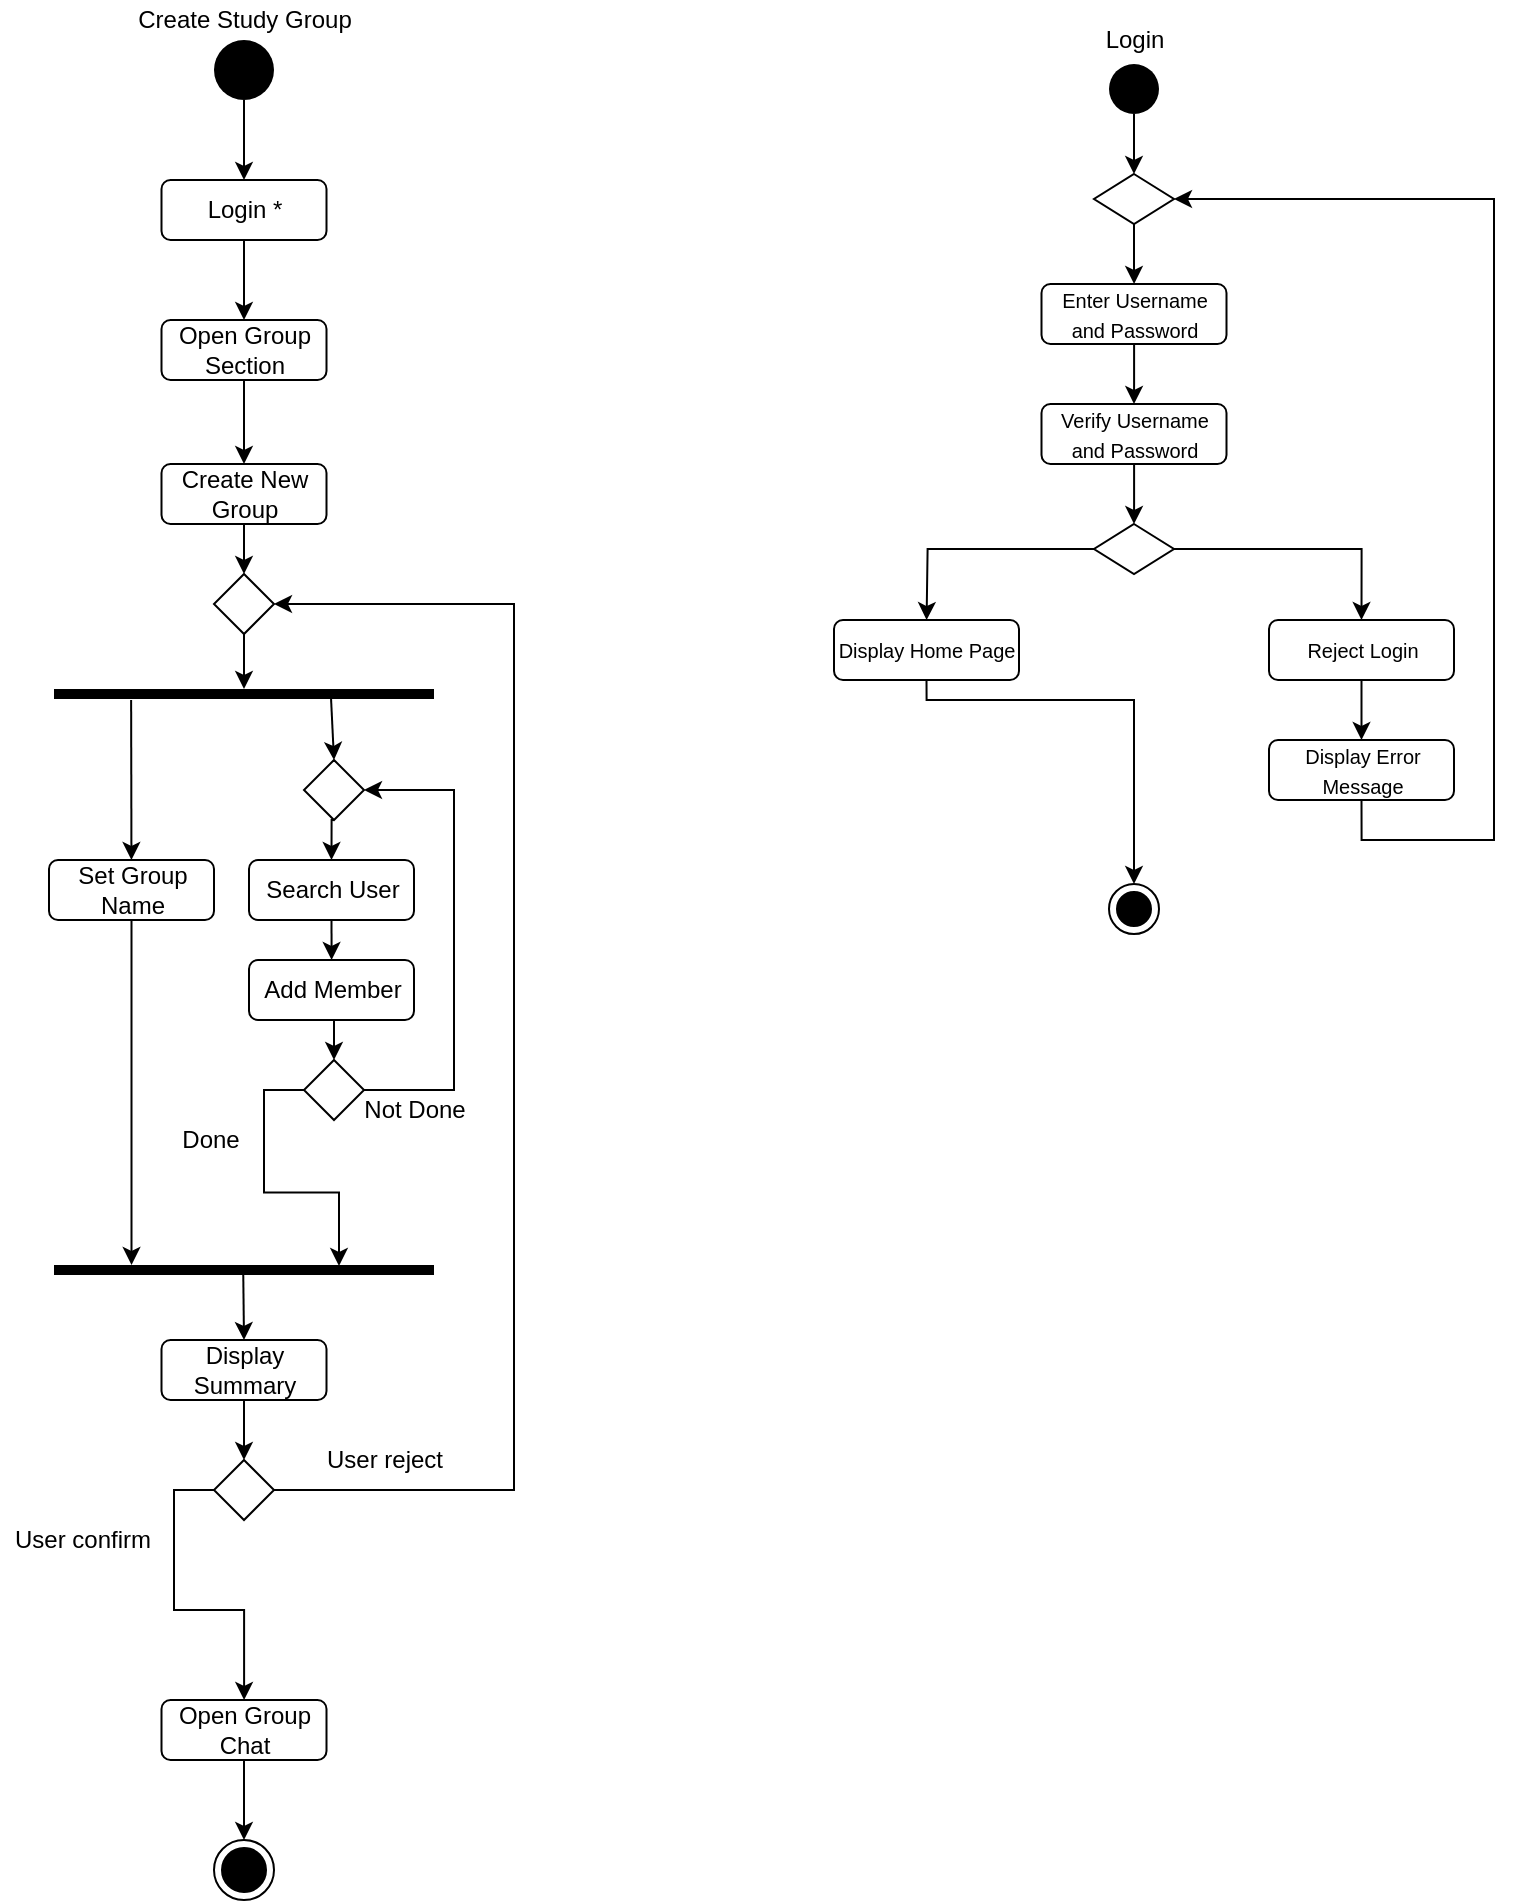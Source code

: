 <mxfile version="14.0.1" type="github">
  <diagram id="r82NWTovZ3MH9WTUeBnZ" name="Page-1">
    <mxGraphModel dx="1635" dy="913" grid="1" gridSize="10" guides="1" tooltips="1" connect="1" arrows="1" fold="1" page="1" pageScale="1" pageWidth="827" pageHeight="1169" math="0" shadow="0">
      <root>
        <mxCell id="0" />
        <mxCell id="1" parent="0" />
        <mxCell id="puOc4fWGk2opNbul8G5w-4" style="edgeStyle=orthogonalEdgeStyle;rounded=0;orthogonalLoop=1;jettySize=auto;html=1;exitX=0.5;exitY=1;exitDx=0;exitDy=0;entryX=0.5;entryY=0;entryDx=0;entryDy=0;" parent="1" source="puOc4fWGk2opNbul8G5w-1" target="puOc4fWGk2opNbul8G5w-3" edge="1">
          <mxGeometry relative="1" as="geometry" />
        </mxCell>
        <mxCell id="puOc4fWGk2opNbul8G5w-1" value="" style="ellipse;fillColor=#000000;strokeColor=none;" parent="1" vertex="1">
          <mxGeometry x="160" y="50" width="30" height="30" as="geometry" />
        </mxCell>
        <mxCell id="puOc4fWGk2opNbul8G5w-2" value="Create Study Group" style="text;html=1;align=center;verticalAlign=middle;resizable=0;points=[];autosize=1;" parent="1" vertex="1">
          <mxGeometry x="115" y="30" width="120" height="20" as="geometry" />
        </mxCell>
        <mxCell id="puOc4fWGk2opNbul8G5w-26" style="edgeStyle=orthogonalEdgeStyle;rounded=0;orthogonalLoop=1;jettySize=auto;html=1;exitX=0.5;exitY=1;exitDx=0;exitDy=0;entryX=0.5;entryY=0;entryDx=0;entryDy=0;" parent="1" source="puOc4fWGk2opNbul8G5w-3" target="puOc4fWGk2opNbul8G5w-24" edge="1">
          <mxGeometry relative="1" as="geometry" />
        </mxCell>
        <mxCell id="puOc4fWGk2opNbul8G5w-3" value="Login *" style="rounded=1;whiteSpace=wrap;html=1;" parent="1" vertex="1">
          <mxGeometry x="133.75" y="120" width="82.5" height="30" as="geometry" />
        </mxCell>
        <mxCell id="puOc4fWGk2opNbul8G5w-5" style="edgeStyle=orthogonalEdgeStyle;rounded=0;orthogonalLoop=1;jettySize=auto;html=1;entryX=0.5;entryY=0;entryDx=0;entryDy=0;entryPerimeter=0;" parent="1" source="puOc4fWGk2opNbul8G5w-6" target="puOc4fWGk2opNbul8G5w-8" edge="1">
          <mxGeometry relative="1" as="geometry" />
        </mxCell>
        <mxCell id="puOc4fWGk2opNbul8G5w-6" value="" style="ellipse;fillColor=#000000;strokeColor=none;" parent="1" vertex="1">
          <mxGeometry x="607.5" y="62" width="25" height="25" as="geometry" />
        </mxCell>
        <mxCell id="puOc4fWGk2opNbul8G5w-7" style="edgeStyle=orthogonalEdgeStyle;rounded=0;orthogonalLoop=1;jettySize=auto;html=1;" parent="1" source="puOc4fWGk2opNbul8G5w-8" target="puOc4fWGk2opNbul8G5w-10" edge="1">
          <mxGeometry relative="1" as="geometry" />
        </mxCell>
        <mxCell id="puOc4fWGk2opNbul8G5w-8" value="" style="strokeWidth=1;html=1;shape=mxgraph.flowchart.decision;whiteSpace=wrap;fillColor=#ffffff;" parent="1" vertex="1">
          <mxGeometry x="600" y="117" width="40" height="25" as="geometry" />
        </mxCell>
        <mxCell id="puOc4fWGk2opNbul8G5w-9" style="edgeStyle=orthogonalEdgeStyle;rounded=0;orthogonalLoop=1;jettySize=auto;html=1;entryX=0.5;entryY=0;entryDx=0;entryDy=0;" parent="1" source="puOc4fWGk2opNbul8G5w-10" target="puOc4fWGk2opNbul8G5w-13" edge="1">
          <mxGeometry relative="1" as="geometry" />
        </mxCell>
        <mxCell id="puOc4fWGk2opNbul8G5w-10" value="&lt;span style=&quot;font-size: 10px&quot;&gt;Enter Username and Password&lt;/span&gt;" style="rounded=1;whiteSpace=wrap;html=1;strokeWidth=1;" parent="1" vertex="1">
          <mxGeometry x="573.75" y="172" width="92.5" height="30" as="geometry" />
        </mxCell>
        <mxCell id="puOc4fWGk2opNbul8G5w-11" value="Login" style="text;html=1;align=center;verticalAlign=middle;resizable=0;points=[];autosize=1;" parent="1" vertex="1">
          <mxGeometry x="600" y="40" width="40" height="20" as="geometry" />
        </mxCell>
        <mxCell id="puOc4fWGk2opNbul8G5w-12" style="edgeStyle=orthogonalEdgeStyle;rounded=0;orthogonalLoop=1;jettySize=auto;html=1;entryX=0.5;entryY=0;entryDx=0;entryDy=0;entryPerimeter=0;" parent="1" source="puOc4fWGk2opNbul8G5w-13" target="puOc4fWGk2opNbul8G5w-16" edge="1">
          <mxGeometry relative="1" as="geometry" />
        </mxCell>
        <mxCell id="puOc4fWGk2opNbul8G5w-13" value="&lt;span style=&quot;font-size: 10px&quot;&gt;Verify Username and Password&lt;/span&gt;" style="rounded=1;whiteSpace=wrap;html=1;strokeWidth=1;" parent="1" vertex="1">
          <mxGeometry x="573.75" y="232" width="92.5" height="30" as="geometry" />
        </mxCell>
        <mxCell id="puOc4fWGk2opNbul8G5w-14" style="edgeStyle=orthogonalEdgeStyle;rounded=0;orthogonalLoop=1;jettySize=auto;html=1;entryX=0.5;entryY=0;entryDx=0;entryDy=0;" parent="1" source="puOc4fWGk2opNbul8G5w-16" target="puOc4fWGk2opNbul8G5w-18" edge="1">
          <mxGeometry relative="1" as="geometry" />
        </mxCell>
        <mxCell id="puOc4fWGk2opNbul8G5w-15" style="edgeStyle=orthogonalEdgeStyle;rounded=0;orthogonalLoop=1;jettySize=auto;html=1;" parent="1" source="puOc4fWGk2opNbul8G5w-16" edge="1">
          <mxGeometry relative="1" as="geometry">
            <mxPoint x="516.3" y="340" as="targetPoint" />
          </mxGeometry>
        </mxCell>
        <mxCell id="puOc4fWGk2opNbul8G5w-16" value="" style="strokeWidth=1;html=1;shape=mxgraph.flowchart.decision;whiteSpace=wrap;fillColor=#ffffff;" parent="1" vertex="1">
          <mxGeometry x="600" y="292" width="40" height="25" as="geometry" />
        </mxCell>
        <mxCell id="puOc4fWGk2opNbul8G5w-17" style="edgeStyle=orthogonalEdgeStyle;rounded=0;orthogonalLoop=1;jettySize=auto;html=1;entryX=0.5;entryY=0;entryDx=0;entryDy=0;" parent="1" source="puOc4fWGk2opNbul8G5w-18" target="puOc4fWGk2opNbul8G5w-21" edge="1">
          <mxGeometry relative="1" as="geometry" />
        </mxCell>
        <mxCell id="puOc4fWGk2opNbul8G5w-18" value="&lt;span style=&quot;font-size: 10px&quot;&gt;Reject Login&lt;/span&gt;" style="rounded=1;whiteSpace=wrap;html=1;strokeWidth=1;" parent="1" vertex="1">
          <mxGeometry x="687.5" y="340" width="92.5" height="30" as="geometry" />
        </mxCell>
        <mxCell id="puOc4fWGk2opNbul8G5w-19" style="edgeStyle=orthogonalEdgeStyle;rounded=0;orthogonalLoop=1;jettySize=auto;html=1;entryX=0.5;entryY=0;entryDx=0;entryDy=0;exitX=0.5;exitY=1;exitDx=0;exitDy=0;" parent="1" target="puOc4fWGk2opNbul8G5w-22" edge="1">
          <mxGeometry relative="1" as="geometry">
            <mxPoint x="516.25" y="370" as="sourcePoint" />
            <Array as="points">
              <mxPoint x="516" y="380" />
              <mxPoint x="620" y="380" />
            </Array>
          </mxGeometry>
        </mxCell>
        <mxCell id="puOc4fWGk2opNbul8G5w-20" style="edgeStyle=orthogonalEdgeStyle;rounded=0;orthogonalLoop=1;jettySize=auto;html=1;exitX=0.5;exitY=1;exitDx=0;exitDy=0;entryX=1;entryY=0.5;entryDx=0;entryDy=0;entryPerimeter=0;" parent="1" source="puOc4fWGk2opNbul8G5w-21" target="puOc4fWGk2opNbul8G5w-8" edge="1">
          <mxGeometry relative="1" as="geometry">
            <Array as="points">
              <mxPoint x="734" y="450" />
              <mxPoint x="800" y="450" />
              <mxPoint x="800" y="130" />
            </Array>
          </mxGeometry>
        </mxCell>
        <mxCell id="puOc4fWGk2opNbul8G5w-21" value="&lt;span style=&quot;font-size: 10px&quot;&gt;Display Error Message&lt;/span&gt;" style="rounded=1;whiteSpace=wrap;html=1;strokeWidth=1;" parent="1" vertex="1">
          <mxGeometry x="687.5" y="400" width="92.5" height="30" as="geometry" />
        </mxCell>
        <mxCell id="puOc4fWGk2opNbul8G5w-22" value="" style="ellipse;html=1;shape=endState;fillColor=#000000;strokeColor=#000000;" parent="1" vertex="1">
          <mxGeometry x="607.5" y="472" width="25" height="25" as="geometry" />
        </mxCell>
        <mxCell id="puOc4fWGk2opNbul8G5w-23" value="&lt;span style=&quot;font-size: 10px&quot;&gt;Display Home Page&lt;/span&gt;" style="rounded=1;whiteSpace=wrap;html=1;strokeWidth=1;" parent="1" vertex="1">
          <mxGeometry x="470" y="340" width="92.5" height="30" as="geometry" />
        </mxCell>
        <mxCell id="puOc4fWGk2opNbul8G5w-27" style="edgeStyle=orthogonalEdgeStyle;rounded=0;orthogonalLoop=1;jettySize=auto;html=1;exitX=0.5;exitY=1;exitDx=0;exitDy=0;entryX=0.5;entryY=0;entryDx=0;entryDy=0;" parent="1" source="puOc4fWGk2opNbul8G5w-24" target="puOc4fWGk2opNbul8G5w-25" edge="1">
          <mxGeometry relative="1" as="geometry" />
        </mxCell>
        <mxCell id="puOc4fWGk2opNbul8G5w-24" value="Open Group Section&lt;span style=&quot;color: rgba(0 , 0 , 0 , 0) ; font-family: monospace ; font-size: 0px&quot;&gt;%3CmxGraphModel%3E%3Croot%3E%3CmxCell%20id%3D%220%22%2F%3E%3CmxCell%20id%3D%221%22%20parent%3D%220%22%2F%3E%3CmxCell%20id%3D%222%22%20value%3D%22Login%20*%22%20style%3D%22rounded%3D1%3BwhiteSpace%3Dwrap%3Bhtml%3D1%3B%22%20vertex%3D%221%22%20parent%3D%221%22%3E%3CmxGeometry%20x%3D%22133.75%22%20y%3D%22120%22%20width%3D%2282.5%22%20height%3D%2230%22%20as%3D%22geometry%22%2F%3E%3C%2FmxCell%3E%3C%2Froot%3E%3C%2FmxGraphModel%3E&lt;/span&gt;&lt;span style=&quot;color: rgba(0 , 0 , 0 , 0) ; font-family: monospace ; font-size: 0px&quot;&gt;%3CmxGraphModel%3E%3Croot%3E%3CmxCell%20id%3D%220%22%2F%3E%3CmxCell%20id%3D%221%22%20parent%3D%220%22%2F%3E%3CmxCell%20id%3D%222%22%20value%3D%22Login%20*%22%20style%3D%22rounded%3D1%3BwhiteSpace%3Dwrap%3Bhtml%3D1%3B%22%20vertex%3D%221%22%20parent%3D%221%22%3E%3CmxGeometry%20x%3D%22133.75%22%20y%3D%22120%22%20width%3D%2282.5%22%20height%3D%2230%22%20as%3D%22geometry%22%2F%3E%3C%2FmxCell%3E%3C%2Froot%3E%3C%2FmxGraphModel%3E&lt;/span&gt;" style="rounded=1;whiteSpace=wrap;html=1;" parent="1" vertex="1">
          <mxGeometry x="133.75" y="190" width="82.5" height="30" as="geometry" />
        </mxCell>
        <mxCell id="puOc4fWGk2opNbul8G5w-35" style="edgeStyle=orthogonalEdgeStyle;rounded=0;orthogonalLoop=1;jettySize=auto;html=1;exitX=0.5;exitY=1;exitDx=0;exitDy=0;" parent="1" source="puOc4fWGk2opNbul8G5w-51" edge="1">
          <mxGeometry relative="1" as="geometry">
            <mxPoint x="175" y="330" as="targetPoint" />
          </mxGeometry>
        </mxCell>
        <mxCell id="puOc4fWGk2opNbul8G5w-25" value="Create New Group" style="rounded=1;whiteSpace=wrap;html=1;" parent="1" vertex="1">
          <mxGeometry x="133.75" y="262" width="82.5" height="30" as="geometry" />
        </mxCell>
        <mxCell id="puOc4fWGk2opNbul8G5w-28" value="" style="html=1;points=[];perimeter=orthogonalPerimeter;fillColor=#000000;strokeColor=none;rotation=90;" parent="1" vertex="1">
          <mxGeometry x="172.5" y="282" width="5" height="190" as="geometry" />
        </mxCell>
        <mxCell id="puOc4fWGk2opNbul8G5w-29" value="" style="html=1;points=[];perimeter=orthogonalPerimeter;fillColor=#000000;strokeColor=none;rotation=90;" parent="1" vertex="1">
          <mxGeometry x="172.5" y="570" width="5" height="190" as="geometry" />
        </mxCell>
        <mxCell id="puOc4fWGk2opNbul8G5w-36" style="edgeStyle=orthogonalEdgeStyle;rounded=0;orthogonalLoop=1;jettySize=auto;html=1;exitX=0.5;exitY=1;exitDx=0;exitDy=0;entryX=0;entryY=0.796;entryDx=0;entryDy=0;entryPerimeter=0;" parent="1" source="puOc4fWGk2opNbul8G5w-31" target="puOc4fWGk2opNbul8G5w-29" edge="1">
          <mxGeometry relative="1" as="geometry" />
        </mxCell>
        <mxCell id="puOc4fWGk2opNbul8G5w-31" value="Set Group Name" style="rounded=1;whiteSpace=wrap;html=1;" parent="1" vertex="1">
          <mxGeometry x="77.5" y="460" width="82.5" height="30" as="geometry" />
        </mxCell>
        <mxCell id="puOc4fWGk2opNbul8G5w-38" style="edgeStyle=orthogonalEdgeStyle;rounded=0;orthogonalLoop=1;jettySize=auto;html=1;exitX=0.5;exitY=1;exitDx=0;exitDy=0;" parent="1" source="puOc4fWGk2opNbul8G5w-33" target="puOc4fWGk2opNbul8G5w-34" edge="1">
          <mxGeometry relative="1" as="geometry" />
        </mxCell>
        <mxCell id="puOc4fWGk2opNbul8G5w-33" value="Search User&lt;span style=&quot;color: rgba(0 , 0 , 0 , 0) ; font-family: monospace ; font-size: 0px&quot;&gt;%3CmxGraphModel%3E%3Croot%3E%3CmxCell%20id%3D%220%22%2F%3E%3CmxCell%20id%3D%221%22%20parent%3D%220%22%2F%3E%3CmxCell%20id%3D%222%22%20value%3D%22Set%20Group%20Name%22%20style%3D%22rounded%3D1%3BwhiteSpace%3Dwrap%3Bhtml%3D1%3B%22%20vertex%3D%221%22%20parent%3D%221%22%3E%3CmxGeometry%20x%3D%2277.5%22%20y%3D%22370%22%20width%3D%2282.5%22%20height%3D%2230%22%20as%3D%22geometry%22%2F%3E%3C%2FmxCell%3E%3C%2Froot%3E%3C%2FmxGraphModel%3&lt;/span&gt;" style="rounded=1;whiteSpace=wrap;html=1;" parent="1" vertex="1">
          <mxGeometry x="177.5" y="460" width="82.5" height="30" as="geometry" />
        </mxCell>
        <mxCell id="puOc4fWGk2opNbul8G5w-37" style="edgeStyle=orthogonalEdgeStyle;rounded=0;orthogonalLoop=1;jettySize=auto;html=1;exitX=0.5;exitY=1;exitDx=0;exitDy=0;" parent="1" source="puOc4fWGk2opNbul8G5w-34" edge="1">
          <mxGeometry relative="1" as="geometry">
            <mxPoint x="220" y="560" as="targetPoint" />
            <Array as="points">
              <mxPoint x="220" y="520" />
            </Array>
          </mxGeometry>
        </mxCell>
        <mxCell id="puOc4fWGk2opNbul8G5w-34" value="Add Member" style="rounded=1;whiteSpace=wrap;html=1;" parent="1" vertex="1">
          <mxGeometry x="177.5" y="510" width="82.5" height="30" as="geometry" />
        </mxCell>
        <mxCell id="puOc4fWGk2opNbul8G5w-40" value="" style="endArrow=classic;html=1;exitX=1.106;exitY=0.797;exitDx=0;exitDy=0;exitPerimeter=0;" parent="1" target="puOc4fWGk2opNbul8G5w-31" edge="1" source="puOc4fWGk2opNbul8G5w-28">
          <mxGeometry width="50" height="50" relative="1" as="geometry">
            <mxPoint x="118.51" y="398" as="sourcePoint" />
            <mxPoint x="119" y="458" as="targetPoint" />
          </mxGeometry>
        </mxCell>
        <mxCell id="puOc4fWGk2opNbul8G5w-41" value="" style="endArrow=classic;html=1;exitX=0.916;exitY=0.271;exitDx=0;exitDy=0;exitPerimeter=0;entryX=0.5;entryY=0;entryDx=0;entryDy=0;" parent="1" target="K9qwTh8OIxp54UtcyTHM-6" edge="1" source="puOc4fWGk2opNbul8G5w-28">
          <mxGeometry width="50" height="50" relative="1" as="geometry">
            <mxPoint x="218.51" y="393" as="sourcePoint" />
            <mxPoint x="219" y="400" as="targetPoint" />
          </mxGeometry>
        </mxCell>
        <mxCell id="puOc4fWGk2opNbul8G5w-42" value="" style="ellipse;html=1;shape=endState;fillColor=#000000;strokeColor=#000000;" parent="1" vertex="1">
          <mxGeometry x="160" y="950" width="30" height="30" as="geometry" />
        </mxCell>
        <mxCell id="puOc4fWGk2opNbul8G5w-46" style="edgeStyle=orthogonalEdgeStyle;rounded=0;orthogonalLoop=1;jettySize=auto;html=1;exitX=0.5;exitY=1;exitDx=0;exitDy=0;entryX=0.5;entryY=0;entryDx=0;entryDy=0;" parent="1" source="puOc4fWGk2opNbul8G5w-43" target="puOc4fWGk2opNbul8G5w-45" edge="1">
          <mxGeometry relative="1" as="geometry" />
        </mxCell>
        <mxCell id="puOc4fWGk2opNbul8G5w-43" value="Display Summary" style="rounded=1;whiteSpace=wrap;html=1;" parent="1" vertex="1">
          <mxGeometry x="133.75" y="700" width="82.5" height="30" as="geometry" />
        </mxCell>
        <mxCell id="puOc4fWGk2opNbul8G5w-44" value="" style="endArrow=classic;html=1;exitX=0.75;exitY=0.502;exitDx=0;exitDy=0;exitPerimeter=0;entryX=0.5;entryY=0;entryDx=0;entryDy=0;" parent="1" source="puOc4fWGk2opNbul8G5w-29" edge="1" target="puOc4fWGk2opNbul8G5w-43">
          <mxGeometry width="50" height="50" relative="1" as="geometry">
            <mxPoint x="177" y="548" as="sourcePoint" />
            <mxPoint x="177" y="598" as="targetPoint" />
          </mxGeometry>
        </mxCell>
        <mxCell id="puOc4fWGk2opNbul8G5w-47" style="edgeStyle=orthogonalEdgeStyle;rounded=0;orthogonalLoop=1;jettySize=auto;html=1;exitX=1;exitY=0.5;exitDx=0;exitDy=0;entryX=1;entryY=0.5;entryDx=0;entryDy=0;" parent="1" source="puOc4fWGk2opNbul8G5w-45" target="puOc4fWGk2opNbul8G5w-51" edge="1">
          <mxGeometry relative="1" as="geometry">
            <mxPoint x="290" y="378" as="targetPoint" />
            <Array as="points">
              <mxPoint x="310" y="775" />
              <mxPoint x="310" y="332" />
            </Array>
          </mxGeometry>
        </mxCell>
        <mxCell id="puOc4fWGk2opNbul8G5w-58" style="edgeStyle=orthogonalEdgeStyle;rounded=0;orthogonalLoop=1;jettySize=auto;html=1;exitX=0;exitY=0.5;exitDx=0;exitDy=0;" parent="1" source="puOc4fWGk2opNbul8G5w-45" target="puOc4fWGk2opNbul8G5w-57" edge="1">
          <mxGeometry relative="1" as="geometry" />
        </mxCell>
        <mxCell id="puOc4fWGk2opNbul8G5w-45" value="" style="rhombus;" parent="1" vertex="1">
          <mxGeometry x="160" y="760" width="30" height="30" as="geometry" />
        </mxCell>
        <mxCell id="puOc4fWGk2opNbul8G5w-52" style="edgeStyle=orthogonalEdgeStyle;rounded=0;orthogonalLoop=1;jettySize=auto;html=1;exitX=0.5;exitY=1;exitDx=0;exitDy=0;" parent="1" source="puOc4fWGk2opNbul8G5w-51" target="puOc4fWGk2opNbul8G5w-28" edge="1">
          <mxGeometry relative="1" as="geometry" />
        </mxCell>
        <mxCell id="puOc4fWGk2opNbul8G5w-53" value="User reject" style="text;html=1;align=center;verticalAlign=middle;resizable=0;points=[];autosize=1;" parent="1" vertex="1">
          <mxGeometry x="210" y="750" width="70" height="20" as="geometry" />
        </mxCell>
        <mxCell id="puOc4fWGk2opNbul8G5w-56" value="User confirm" style="text;html=1;align=center;verticalAlign=middle;resizable=0;points=[];autosize=1;" parent="1" vertex="1">
          <mxGeometry x="53.75" y="790" width="80" height="20" as="geometry" />
        </mxCell>
        <mxCell id="puOc4fWGk2opNbul8G5w-59" style="edgeStyle=orthogonalEdgeStyle;rounded=0;orthogonalLoop=1;jettySize=auto;html=1;exitX=0.5;exitY=1;exitDx=0;exitDy=0;" parent="1" source="puOc4fWGk2opNbul8G5w-57" target="puOc4fWGk2opNbul8G5w-42" edge="1">
          <mxGeometry relative="1" as="geometry" />
        </mxCell>
        <mxCell id="puOc4fWGk2opNbul8G5w-57" value="Open Group Chat" style="rounded=1;whiteSpace=wrap;html=1;" parent="1" vertex="1">
          <mxGeometry x="133.75" y="880" width="82.5" height="30" as="geometry" />
        </mxCell>
        <mxCell id="K9qwTh8OIxp54UtcyTHM-3" style="edgeStyle=orthogonalEdgeStyle;rounded=0;orthogonalLoop=1;jettySize=auto;html=1;exitX=0;exitY=0.5;exitDx=0;exitDy=0;entryX=0.092;entryY=0.25;entryDx=0;entryDy=0;entryPerimeter=0;" edge="1" parent="1" source="K9qwTh8OIxp54UtcyTHM-2" target="puOc4fWGk2opNbul8G5w-29">
          <mxGeometry relative="1" as="geometry" />
        </mxCell>
        <mxCell id="K9qwTh8OIxp54UtcyTHM-5" style="edgeStyle=orthogonalEdgeStyle;rounded=0;orthogonalLoop=1;jettySize=auto;html=1;exitX=1;exitY=0.5;exitDx=0;exitDy=0;entryX=1;entryY=0.5;entryDx=0;entryDy=0;" edge="1" parent="1" source="K9qwTh8OIxp54UtcyTHM-2" target="K9qwTh8OIxp54UtcyTHM-6">
          <mxGeometry relative="1" as="geometry">
            <mxPoint x="290" y="430" as="targetPoint" />
            <Array as="points">
              <mxPoint x="280" y="575" />
              <mxPoint x="280" y="425" />
            </Array>
          </mxGeometry>
        </mxCell>
        <mxCell id="K9qwTh8OIxp54UtcyTHM-2" value="" style="rhombus;" vertex="1" parent="1">
          <mxGeometry x="205" y="560" width="30" height="30" as="geometry" />
        </mxCell>
        <mxCell id="K9qwTh8OIxp54UtcyTHM-4" value="Done" style="text;html=1;align=center;verticalAlign=middle;resizable=0;points=[];autosize=1;" vertex="1" parent="1">
          <mxGeometry x="137.5" y="590" width="40" height="20" as="geometry" />
        </mxCell>
        <mxCell id="K9qwTh8OIxp54UtcyTHM-8" style="edgeStyle=orthogonalEdgeStyle;rounded=0;orthogonalLoop=1;jettySize=auto;html=1;exitX=0.5;exitY=1;exitDx=0;exitDy=0;entryX=0.5;entryY=0;entryDx=0;entryDy=0;" edge="1" parent="1" source="K9qwTh8OIxp54UtcyTHM-6" target="puOc4fWGk2opNbul8G5w-33">
          <mxGeometry relative="1" as="geometry" />
        </mxCell>
        <mxCell id="K9qwTh8OIxp54UtcyTHM-6" value="" style="rhombus;" vertex="1" parent="1">
          <mxGeometry x="205" y="410" width="30" height="30" as="geometry" />
        </mxCell>
        <mxCell id="puOc4fWGk2opNbul8G5w-51" value="" style="rhombus;" parent="1" vertex="1">
          <mxGeometry x="160" y="317" width="30" height="30" as="geometry" />
        </mxCell>
        <mxCell id="K9qwTh8OIxp54UtcyTHM-7" style="edgeStyle=orthogonalEdgeStyle;rounded=0;orthogonalLoop=1;jettySize=auto;html=1;exitX=0.5;exitY=1;exitDx=0;exitDy=0;" edge="1" parent="1" source="puOc4fWGk2opNbul8G5w-25" target="puOc4fWGk2opNbul8G5w-51">
          <mxGeometry relative="1" as="geometry">
            <mxPoint x="175" y="330" as="targetPoint" />
            <mxPoint x="175" y="292" as="sourcePoint" />
          </mxGeometry>
        </mxCell>
        <mxCell id="K9qwTh8OIxp54UtcyTHM-9" value="Not Done" style="text;html=1;align=center;verticalAlign=middle;resizable=0;points=[];autosize=1;" vertex="1" parent="1">
          <mxGeometry x="225" y="575" width="70" height="20" as="geometry" />
        </mxCell>
      </root>
    </mxGraphModel>
  </diagram>
</mxfile>
